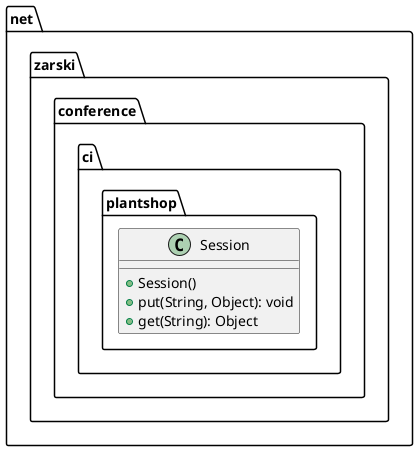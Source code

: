 @startuml

    namespace net.zarski.conference.ci.plantshop {
        class Session {
            +Session()
            +put(String, Object): void
            +get(String): Object
        }
    }

@enduml
